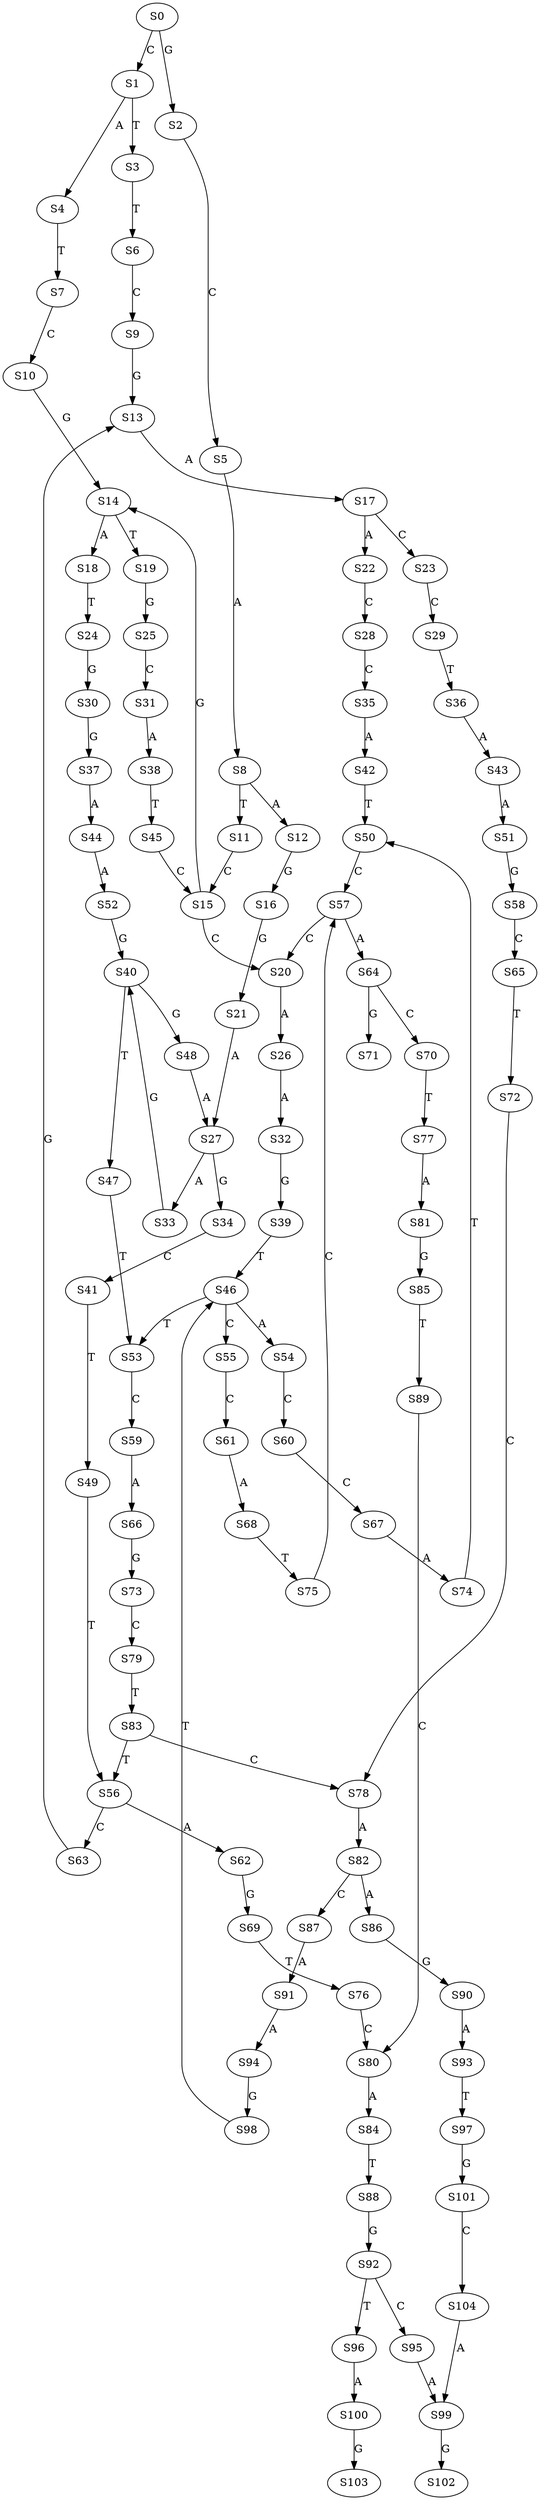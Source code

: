 strict digraph  {
	S0 -> S1 [ label = C ];
	S0 -> S2 [ label = G ];
	S1 -> S3 [ label = T ];
	S1 -> S4 [ label = A ];
	S2 -> S5 [ label = C ];
	S3 -> S6 [ label = T ];
	S4 -> S7 [ label = T ];
	S5 -> S8 [ label = A ];
	S6 -> S9 [ label = C ];
	S7 -> S10 [ label = C ];
	S8 -> S11 [ label = T ];
	S8 -> S12 [ label = A ];
	S9 -> S13 [ label = G ];
	S10 -> S14 [ label = G ];
	S11 -> S15 [ label = C ];
	S12 -> S16 [ label = G ];
	S13 -> S17 [ label = A ];
	S14 -> S18 [ label = A ];
	S14 -> S19 [ label = T ];
	S15 -> S20 [ label = C ];
	S15 -> S14 [ label = G ];
	S16 -> S21 [ label = G ];
	S17 -> S22 [ label = A ];
	S17 -> S23 [ label = C ];
	S18 -> S24 [ label = T ];
	S19 -> S25 [ label = G ];
	S20 -> S26 [ label = A ];
	S21 -> S27 [ label = A ];
	S22 -> S28 [ label = C ];
	S23 -> S29 [ label = C ];
	S24 -> S30 [ label = G ];
	S25 -> S31 [ label = C ];
	S26 -> S32 [ label = A ];
	S27 -> S33 [ label = A ];
	S27 -> S34 [ label = G ];
	S28 -> S35 [ label = C ];
	S29 -> S36 [ label = T ];
	S30 -> S37 [ label = G ];
	S31 -> S38 [ label = A ];
	S32 -> S39 [ label = G ];
	S33 -> S40 [ label = G ];
	S34 -> S41 [ label = C ];
	S35 -> S42 [ label = A ];
	S36 -> S43 [ label = A ];
	S37 -> S44 [ label = A ];
	S38 -> S45 [ label = T ];
	S39 -> S46 [ label = T ];
	S40 -> S47 [ label = T ];
	S40 -> S48 [ label = G ];
	S41 -> S49 [ label = T ];
	S42 -> S50 [ label = T ];
	S43 -> S51 [ label = A ];
	S44 -> S52 [ label = A ];
	S45 -> S15 [ label = C ];
	S46 -> S53 [ label = T ];
	S46 -> S54 [ label = A ];
	S46 -> S55 [ label = C ];
	S47 -> S53 [ label = T ];
	S48 -> S27 [ label = A ];
	S49 -> S56 [ label = T ];
	S50 -> S57 [ label = C ];
	S51 -> S58 [ label = G ];
	S52 -> S40 [ label = G ];
	S53 -> S59 [ label = C ];
	S54 -> S60 [ label = C ];
	S55 -> S61 [ label = C ];
	S56 -> S62 [ label = A ];
	S56 -> S63 [ label = C ];
	S57 -> S20 [ label = C ];
	S57 -> S64 [ label = A ];
	S58 -> S65 [ label = C ];
	S59 -> S66 [ label = A ];
	S60 -> S67 [ label = C ];
	S61 -> S68 [ label = A ];
	S62 -> S69 [ label = G ];
	S63 -> S13 [ label = G ];
	S64 -> S70 [ label = C ];
	S64 -> S71 [ label = G ];
	S65 -> S72 [ label = T ];
	S66 -> S73 [ label = G ];
	S67 -> S74 [ label = A ];
	S68 -> S75 [ label = T ];
	S69 -> S76 [ label = T ];
	S70 -> S77 [ label = T ];
	S72 -> S78 [ label = C ];
	S73 -> S79 [ label = C ];
	S74 -> S50 [ label = T ];
	S75 -> S57 [ label = C ];
	S76 -> S80 [ label = C ];
	S77 -> S81 [ label = A ];
	S78 -> S82 [ label = A ];
	S79 -> S83 [ label = T ];
	S80 -> S84 [ label = A ];
	S81 -> S85 [ label = G ];
	S82 -> S86 [ label = A ];
	S82 -> S87 [ label = C ];
	S83 -> S56 [ label = T ];
	S83 -> S78 [ label = C ];
	S84 -> S88 [ label = T ];
	S85 -> S89 [ label = T ];
	S86 -> S90 [ label = G ];
	S87 -> S91 [ label = A ];
	S88 -> S92 [ label = G ];
	S89 -> S80 [ label = C ];
	S90 -> S93 [ label = A ];
	S91 -> S94 [ label = A ];
	S92 -> S95 [ label = C ];
	S92 -> S96 [ label = T ];
	S93 -> S97 [ label = T ];
	S94 -> S98 [ label = G ];
	S95 -> S99 [ label = A ];
	S96 -> S100 [ label = A ];
	S97 -> S101 [ label = G ];
	S98 -> S46 [ label = T ];
	S99 -> S102 [ label = G ];
	S100 -> S103 [ label = G ];
	S101 -> S104 [ label = C ];
	S104 -> S99 [ label = A ];
}
